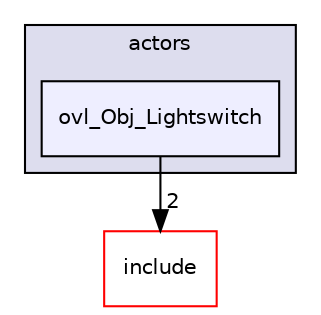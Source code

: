 digraph "src/overlays/actors/ovl_Obj_Lightswitch" {
  compound=true
  node [ fontsize="10", fontname="Helvetica"];
  edge [ labelfontsize="10", labelfontname="Helvetica"];
  subgraph clusterdir_e93473484be31ce7bcb356bd643a22f8 {
    graph [ bgcolor="#ddddee", pencolor="black", label="actors" fontname="Helvetica", fontsize="10", URL="dir_e93473484be31ce7bcb356bd643a22f8.html"]
  dir_1a0bb2be6afc08412b6fd2f1e0cdd584 [shape=box, label="ovl_Obj_Lightswitch", style="filled", fillcolor="#eeeeff", pencolor="black", URL="dir_1a0bb2be6afc08412b6fd2f1e0cdd584.html"];
  }
  dir_d44c64559bbebec7f509842c48db8b23 [shape=box label="include" fillcolor="white" style="filled" color="red" URL="dir_d44c64559bbebec7f509842c48db8b23.html"];
  dir_1a0bb2be6afc08412b6fd2f1e0cdd584->dir_d44c64559bbebec7f509842c48db8b23 [headlabel="2", labeldistance=1.5 headhref="dir_000418_000000.html"];
}
